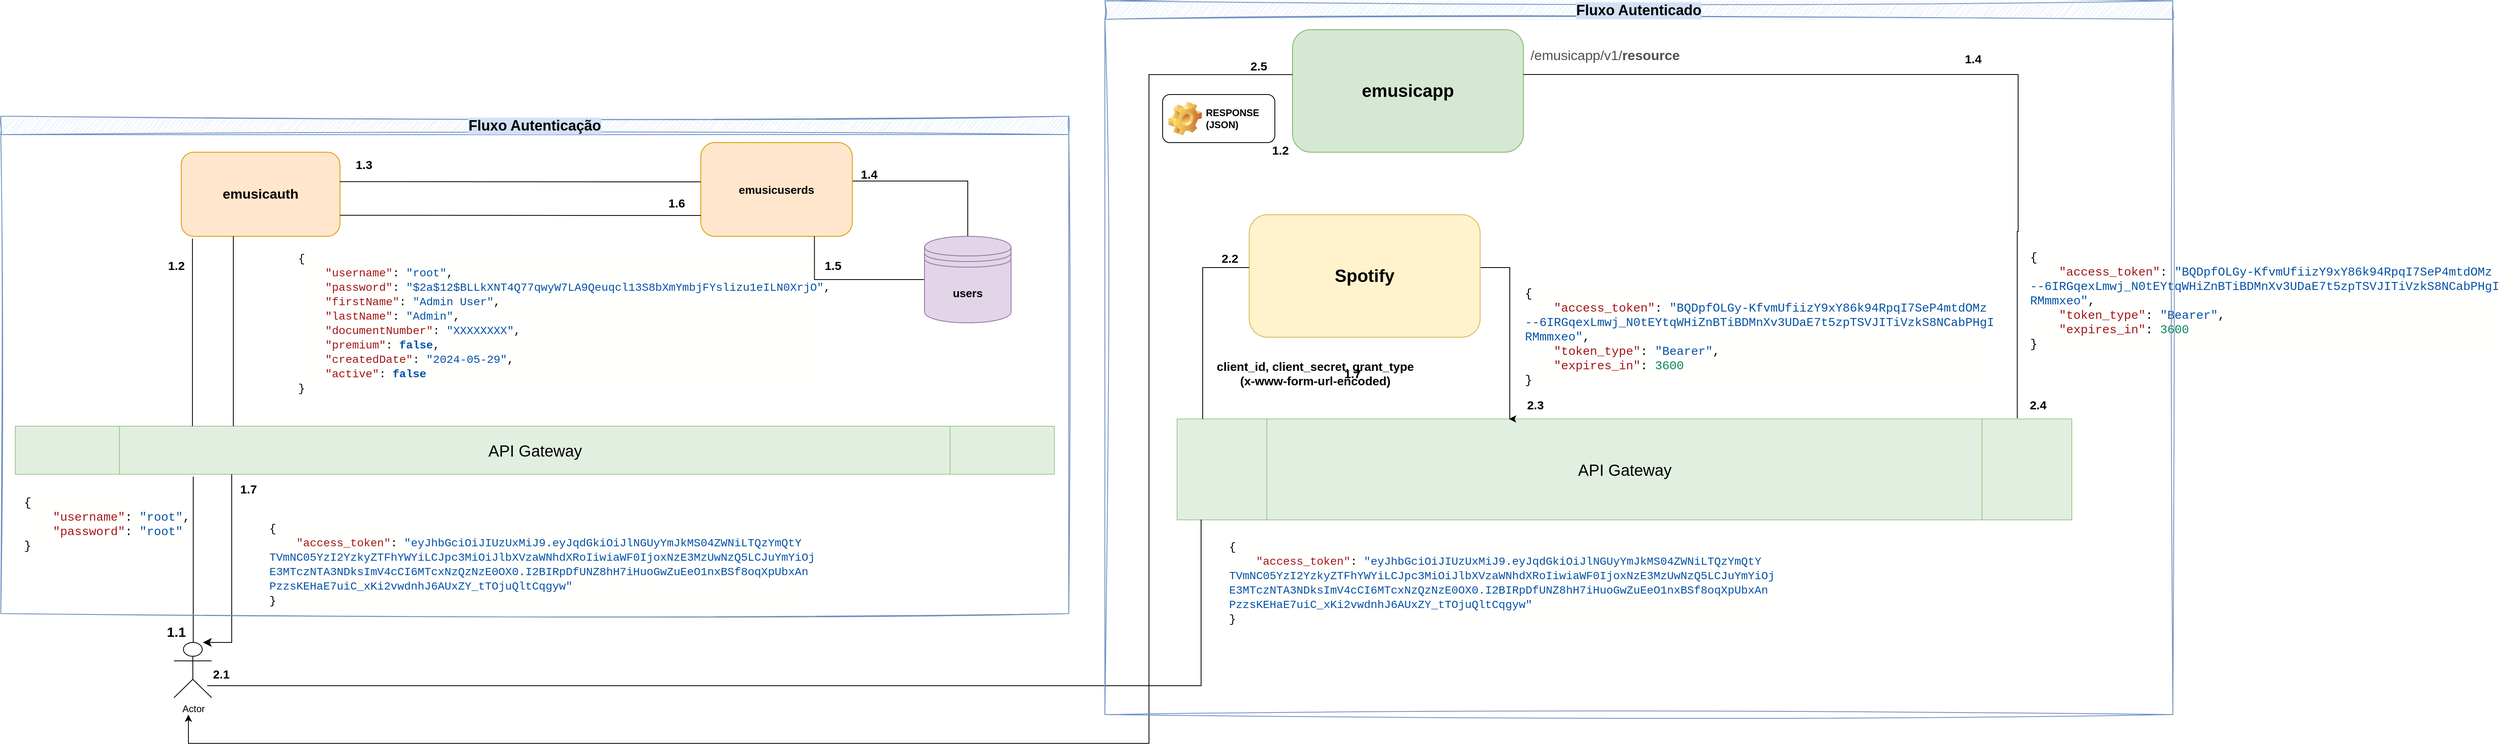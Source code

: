 <mxfile version="24.4.10" type="github">
  <diagram name="Página-1" id="nO_YHnesKga44wesAzok">
    <mxGraphModel dx="2923" dy="1494" grid="1" gridSize="9" guides="1" tooltips="1" connect="1" arrows="1" fold="1" page="0" pageScale="1" pageWidth="400" pageHeight="1000" math="0" shadow="0">
      <root>
        <mxCell id="0" />
        <mxCell id="1" parent="0" />
        <mxCell id="xbLtoFNteLLevZgjdw11-1" value="API Gateway" style="shape=process;whiteSpace=wrap;html=1;backgroundOutline=1;fontSize=20;fillColor=#d5e8d4;strokeColor=#82b366;opacity=70;" parent="1" vertex="1">
          <mxGeometry x="-729" y="324" width="1296" height="60" as="geometry" />
        </mxCell>
        <mxCell id="xbLtoFNteLLevZgjdw11-2" value="Actor" style="shape=umlActor;verticalLabelPosition=bottom;verticalAlign=top;html=1;outlineConnect=0;" parent="1" vertex="1">
          <mxGeometry x="-531" y="594" width="47" height="69" as="geometry" />
        </mxCell>
        <mxCell id="xbLtoFNteLLevZgjdw11-3" value="emusicauth" style="rounded=1;whiteSpace=wrap;html=1;fontSize=17;fillColor=#ffe6cc;strokeColor=#d79b00;fontStyle=1" parent="1" vertex="1">
          <mxGeometry x="-522" y="-18" width="198" height="105" as="geometry" />
        </mxCell>
        <mxCell id="xbLtoFNteLLevZgjdw11-4" value="" style="edgeStyle=elbowEdgeStyle;elbow=vertical;endArrow=none;html=1;curved=0;rounded=0;endSize=8;startSize=8;endFill=0;" parent="1" edge="1">
          <mxGeometry width="50" height="50" relative="1" as="geometry">
            <mxPoint x="-508" y="324" as="sourcePoint" />
            <mxPoint x="-508" y="90" as="targetPoint" />
            <Array as="points" />
          </mxGeometry>
        </mxCell>
        <mxCell id="xbLtoFNteLLevZgjdw11-5" value="" style="line;strokeWidth=1;direction=south;html=1;" parent="1" vertex="1">
          <mxGeometry x="-512" y="387" width="10" height="207" as="geometry" />
        </mxCell>
        <mxCell id="xbLtoFNteLLevZgjdw11-16" value="&lt;div style=&quot;color: rgb(0, 0, 0); background-color: rgb(255, 255, 254); font-family: Consolas, &amp;quot;Courier New&amp;quot;, monospace; font-weight: normal; font-size: 14px; line-height: 18px; white-space: pre;&quot;&gt;&lt;div style=&quot;font-size: 14px;&quot;&gt;&lt;span style=&quot;color: rgb(0, 0, 0); font-size: 14px;&quot;&gt;{&lt;/span&gt;&lt;/div&gt;&lt;div style=&quot;font-size: 14px;&quot;&gt;&lt;span style=&quot;color: rgb(0, 0, 0); font-size: 14px;&quot;&gt;&amp;nbsp;&amp;nbsp;&amp;nbsp;&amp;nbsp;&lt;/span&gt;&lt;span style=&quot;color: rgb(163, 21, 21); font-size: 14px;&quot;&gt;&quot;access_token&quot;&lt;/span&gt;&lt;span style=&quot;color: rgb(0, 0, 0); font-size: 14px;&quot;&gt;:&amp;nbsp;&lt;/span&gt;&lt;span style=&quot;color: rgb(4, 81, 165); font-size: 14px;&quot;&gt;&quot;eyJhbGciOiJIUzUxMiJ9.eyJqdGkiOiJlNGUyYmJkMS04ZWNiLTQzYmQtY&lt;/span&gt;&lt;/div&gt;&lt;div style=&quot;font-size: 14px;&quot;&gt;&lt;span style=&quot;color: rgb(4, 81, 165); font-size: 14px;&quot;&gt;TVmNC05YzI2YzkyZTFhYWYiLCJpc3MiOiJlbXVzaWNhdXRoIiwiaWF0IjoxNzE3MzUwNzQ5LCJuYmYiOj&lt;/span&gt;&lt;/div&gt;&lt;div style=&quot;font-size: 14px;&quot;&gt;&lt;span style=&quot;color: rgb(4, 81, 165); font-size: 14px;&quot;&gt;E3MTczNTA3NDksImV4cCI6MTcxNzQzNzE0OX0.I2BIRpDfUNZ8hH7iHuoGwZuEeO1nxBSf8oqXpUbxAn&lt;/span&gt;&lt;/div&gt;&lt;div style=&quot;font-size: 14px;&quot;&gt;&lt;span style=&quot;color: rgb(4, 81, 165); font-size: 14px;&quot;&gt;PzzsKEHaE7uiC_xKi2vwdnhJ6AUxZY_tTOjuQltCqgyw&quot;&lt;/span&gt;&lt;/div&gt;&lt;div style=&quot;font-size: 14px;&quot;&gt;&lt;span style=&quot;color: rgb(0, 0, 0); font-size: 14px;&quot;&gt;}&lt;/span&gt;&lt;/div&gt;&lt;/div&gt;" style="text;whiteSpace=wrap;html=1;fontSize=14;" parent="1" vertex="1">
          <mxGeometry x="-414" y="435.5" width="549" height="72" as="geometry" />
        </mxCell>
        <mxCell id="xbLtoFNteLLevZgjdw11-47" style="edgeStyle=orthogonalEdgeStyle;rounded=0;orthogonalLoop=1;jettySize=auto;html=1;entryX=0.5;entryY=0;entryDx=0;entryDy=0;strokeWidth=1;endArrow=none;endFill=0;" parent="1" source="xbLtoFNteLLevZgjdw11-17" target="xbLtoFNteLLevZgjdw11-45" edge="1">
          <mxGeometry relative="1" as="geometry">
            <Array as="points">
              <mxPoint x="459" y="18" />
            </Array>
          </mxGeometry>
        </mxCell>
        <mxCell id="xbLtoFNteLLevZgjdw11-17" value="emusicuserds" style="rounded=1;whiteSpace=wrap;html=1;fontSize=14;fillColor=#ffe6cc;strokeColor=#d79b00;fontStyle=1" parent="1" vertex="1">
          <mxGeometry x="126" y="-30" width="189" height="117" as="geometry" />
        </mxCell>
        <mxCell id="xbLtoFNteLLevZgjdw11-22" value="1.3" style="text;html=1;align=center;verticalAlign=middle;whiteSpace=wrap;rounded=0;fontSize=15;fontStyle=1" parent="1" vertex="1">
          <mxGeometry x="-324" y="-18" width="60" height="30" as="geometry" />
        </mxCell>
        <mxCell id="xbLtoFNteLLevZgjdw11-27" value="" style="endArrow=none;html=1;rounded=0;endFill=0;" parent="1" edge="1">
          <mxGeometry width="50" height="50" relative="1" as="geometry">
            <mxPoint x="-324" y="18.75" as="sourcePoint" />
            <mxPoint x="126" y="19" as="targetPoint" />
          </mxGeometry>
        </mxCell>
        <mxCell id="xbLtoFNteLLevZgjdw11-28" value="" style="endArrow=none;html=1;rounded=0;entryX=1;entryY=0.75;entryDx=0;entryDy=0;endFill=0;" parent="1" target="xbLtoFNteLLevZgjdw11-3" edge="1">
          <mxGeometry width="50" height="50" relative="1" as="geometry">
            <mxPoint x="126" y="61" as="sourcePoint" />
            <mxPoint x="-279" y="63" as="targetPoint" />
          </mxGeometry>
        </mxCell>
        <mxCell id="xbLtoFNteLLevZgjdw11-30" value="&lt;div style=&quot;color: rgb(0, 0, 0); background-color: rgb(255, 255, 254); font-family: Consolas, &amp;quot;Courier New&amp;quot;, monospace; font-weight: normal; font-size: 14px; line-height: 18px; white-space: pre;&quot;&gt;&lt;div style=&quot;font-size: 14px;&quot;&gt;&lt;span style=&quot;color: rgb(0, 0, 0); font-size: 14px;&quot;&gt;{&lt;/span&gt;&lt;/div&gt;&lt;div style=&quot;font-size: 14px;&quot;&gt;&lt;span style=&quot;color: rgb(0, 0, 0); font-size: 14px;&quot;&gt;&amp;nbsp;&amp;nbsp;&amp;nbsp;&amp;nbsp;&lt;/span&gt;&lt;span style=&quot;color: rgb(163, 21, 21); font-size: 14px;&quot;&gt;&quot;username&quot;&lt;/span&gt;&lt;span style=&quot;color: rgb(0, 0, 0); font-size: 14px;&quot;&gt;:&amp;nbsp;&lt;/span&gt;&lt;span style=&quot;color: rgb(4, 81, 165); font-size: 14px;&quot;&gt;&quot;root&quot;&lt;/span&gt;&lt;span style=&quot;color: rgb(0, 0, 0); font-size: 14px;&quot;&gt;,&lt;/span&gt;&lt;/div&gt;&lt;div style=&quot;font-size: 14px;&quot;&gt;&lt;span style=&quot;color: rgb(0, 0, 0); font-size: 14px;&quot;&gt;&amp;nbsp;&amp;nbsp;&amp;nbsp;&amp;nbsp;&lt;/span&gt;&lt;span style=&quot;color: rgb(163, 21, 21); font-size: 14px;&quot;&gt;&quot;password&quot;&lt;/span&gt;&lt;span style=&quot;color: rgb(0, 0, 0); font-size: 14px;&quot;&gt;:&amp;nbsp;&lt;/span&gt;&lt;span style=&quot;color: rgb(4, 81, 165); font-size: 14px;&quot;&gt;&quot;$2a$12$BLLkXNT4Q77qwyW7LA9Qeuqcl13S8bXmYmbjFYslizu1eILN0XrjO&quot;&lt;/span&gt;&lt;span style=&quot;color: rgb(0, 0, 0); font-size: 14px;&quot;&gt;,&lt;/span&gt;&lt;/div&gt;&lt;div style=&quot;font-size: 14px;&quot;&gt;&lt;span style=&quot;color: rgb(0, 0, 0); font-size: 14px;&quot;&gt;&amp;nbsp;&amp;nbsp;&amp;nbsp;&amp;nbsp;&lt;/span&gt;&lt;span style=&quot;color: rgb(163, 21, 21); font-size: 14px;&quot;&gt;&quot;firstName&quot;&lt;/span&gt;&lt;span style=&quot;color: rgb(0, 0, 0); font-size: 14px;&quot;&gt;:&amp;nbsp;&lt;/span&gt;&lt;span style=&quot;color: rgb(4, 81, 165); font-size: 14px;&quot;&gt;&quot;Admin&amp;nbsp;User&quot;&lt;/span&gt;&lt;span style=&quot;color: rgb(0, 0, 0); font-size: 14px;&quot;&gt;,&lt;/span&gt;&lt;/div&gt;&lt;div style=&quot;font-size: 14px;&quot;&gt;&lt;span style=&quot;color: rgb(0, 0, 0); font-size: 14px;&quot;&gt;&amp;nbsp;&amp;nbsp;&amp;nbsp;&amp;nbsp;&lt;/span&gt;&lt;span style=&quot;color: rgb(163, 21, 21); font-size: 14px;&quot;&gt;&quot;lastName&quot;&lt;/span&gt;&lt;span style=&quot;color: rgb(0, 0, 0); font-size: 14px;&quot;&gt;:&amp;nbsp;&lt;/span&gt;&lt;span style=&quot;color: rgb(4, 81, 165); font-size: 14px;&quot;&gt;&quot;Admin&quot;&lt;/span&gt;&lt;span style=&quot;color: rgb(0, 0, 0); font-size: 14px;&quot;&gt;,&lt;/span&gt;&lt;/div&gt;&lt;div style=&quot;font-size: 14px;&quot;&gt;&lt;span style=&quot;color: rgb(0, 0, 0); font-size: 14px;&quot;&gt;&amp;nbsp;&amp;nbsp;&amp;nbsp;&amp;nbsp;&lt;/span&gt;&lt;span style=&quot;color: rgb(163, 21, 21); font-size: 14px;&quot;&gt;&quot;documentNumber&quot;&lt;/span&gt;&lt;span style=&quot;color: rgb(0, 0, 0); font-size: 14px;&quot;&gt;:&amp;nbsp;&lt;/span&gt;&lt;span style=&quot;color: rgb(4, 81, 165); font-size: 14px;&quot;&gt;&quot;XXXXXXXX&quot;&lt;/span&gt;&lt;span style=&quot;color: rgb(0, 0, 0); font-size: 14px;&quot;&gt;,&lt;/span&gt;&lt;/div&gt;&lt;div style=&quot;font-size: 14px;&quot;&gt;&lt;span style=&quot;color: rgb(0, 0, 0); font-size: 14px;&quot;&gt;&amp;nbsp;&amp;nbsp;&amp;nbsp;&amp;nbsp;&lt;/span&gt;&lt;span style=&quot;color: rgb(163, 21, 21); font-size: 14px;&quot;&gt;&quot;premium&quot;&lt;/span&gt;&lt;span style=&quot;color: rgb(0, 0, 0); font-size: 14px;&quot;&gt;:&amp;nbsp;&lt;/span&gt;&lt;span style=&quot;color: rgb(4, 81, 165); font-weight: bold; font-size: 14px;&quot;&gt;false&lt;/span&gt;&lt;span style=&quot;color: rgb(0, 0, 0); font-size: 14px;&quot;&gt;,&lt;/span&gt;&lt;/div&gt;&lt;div style=&quot;font-size: 14px;&quot;&gt;&lt;span style=&quot;color: rgb(0, 0, 0); font-size: 14px;&quot;&gt;&amp;nbsp;&amp;nbsp;&amp;nbsp;&amp;nbsp;&lt;/span&gt;&lt;span style=&quot;color: rgb(163, 21, 21); font-size: 14px;&quot;&gt;&quot;createdDate&quot;&lt;/span&gt;&lt;span style=&quot;color: rgb(0, 0, 0); font-size: 14px;&quot;&gt;:&amp;nbsp;&lt;/span&gt;&lt;span style=&quot;color: rgb(4, 81, 165); font-size: 14px;&quot;&gt;&quot;2024-05-29&quot;&lt;/span&gt;&lt;span style=&quot;color: rgb(0, 0, 0); font-size: 14px;&quot;&gt;,&lt;/span&gt;&lt;/div&gt;&lt;div style=&quot;font-size: 14px;&quot;&gt;&lt;span style=&quot;color: rgb(0, 0, 0); font-size: 14px;&quot;&gt;&amp;nbsp;&amp;nbsp;&amp;nbsp;&amp;nbsp;&lt;/span&gt;&lt;span style=&quot;color: rgb(163, 21, 21); font-size: 14px;&quot;&gt;&quot;active&quot;&lt;/span&gt;&lt;span style=&quot;color: rgb(0, 0, 0); font-size: 14px;&quot;&gt;:&amp;nbsp;&lt;/span&gt;&lt;span style=&quot;color: rgb(4, 81, 165); font-weight: bold; font-size: 14px;&quot;&gt;false&lt;/span&gt;&lt;/div&gt;&lt;div style=&quot;font-size: 14px;&quot;&gt;&lt;span style=&quot;color: rgb(0, 0, 0); font-size: 14px;&quot;&gt;}&lt;/span&gt;&lt;/div&gt;&lt;/div&gt;" style="text;whiteSpace=wrap;html=1;fontSize=14;" parent="1" vertex="1">
          <mxGeometry x="-378" y="99" width="369" height="117" as="geometry" />
        </mxCell>
        <mxCell id="xbLtoFNteLLevZgjdw11-33" value="" style="line;strokeWidth=1;direction=south;html=1;" parent="1" vertex="1">
          <mxGeometry x="-462" y="87" width="10" height="237" as="geometry" />
        </mxCell>
        <mxCell id="xbLtoFNteLLevZgjdw11-37" value="" style="edgeStyle=segmentEdgeStyle;endArrow=classic;html=1;curved=0;rounded=0;endSize=8;startSize=8;" parent="1" edge="1">
          <mxGeometry width="50" height="50" relative="1" as="geometry">
            <mxPoint x="-459" y="384" as="sourcePoint" />
            <mxPoint x="-495" y="594" as="targetPoint" />
            <Array as="points">
              <mxPoint x="-459" y="594" />
            </Array>
          </mxGeometry>
        </mxCell>
        <mxCell id="xbLtoFNteLLevZgjdw11-49" style="edgeStyle=orthogonalEdgeStyle;rounded=0;orthogonalLoop=1;jettySize=auto;html=1;entryX=0.75;entryY=1;entryDx=0;entryDy=0;endArrow=none;endFill=0;" parent="1" source="xbLtoFNteLLevZgjdw11-45" target="xbLtoFNteLLevZgjdw11-17" edge="1">
          <mxGeometry relative="1" as="geometry" />
        </mxCell>
        <mxCell id="xbLtoFNteLLevZgjdw11-45" value="users" style="shape=datastore;whiteSpace=wrap;html=1;fillColor=#e1d5e7;strokeColor=#9673a6;fontSize=14;fontStyle=1" parent="1" vertex="1">
          <mxGeometry x="405" y="87" width="108" height="108" as="geometry" />
        </mxCell>
        <mxCell id="xbLtoFNteLLevZgjdw11-50" value="1.5" style="text;html=1;align=center;verticalAlign=middle;whiteSpace=wrap;rounded=0;fontSize=15;fontStyle=1" parent="1" vertex="1">
          <mxGeometry x="261" y="108" width="60" height="30" as="geometry" />
        </mxCell>
        <mxCell id="xbLtoFNteLLevZgjdw11-51" value="1.6" style="text;html=1;align=center;verticalAlign=middle;whiteSpace=wrap;rounded=0;fontSize=15;fontStyle=1" parent="1" vertex="1">
          <mxGeometry x="66" y="30" width="60" height="30" as="geometry" />
        </mxCell>
        <mxCell id="xbLtoFNteLLevZgjdw11-55" value="&lt;font style=&quot;font-size: 18px;&quot;&gt;Fluxo Autenticação&lt;/font&gt;" style="swimlane;whiteSpace=wrap;html=1;strokeColor=#6c8ebf;fillColor=#dae8fc;fillStyle=auto;swimlaneFillColor=none;shadow=0;sketch=1;curveFitting=1;jiggle=2;rounded=0;labelBackgroundColor=#D4E1F5;" parent="1" vertex="1">
          <mxGeometry x="-747" y="-63" width="1332" height="621" as="geometry" />
        </mxCell>
        <mxCell id="xbLtoFNteLLevZgjdw11-42" value="1.7" style="text;html=1;align=center;verticalAlign=middle;whiteSpace=wrap;rounded=0;fontSize=15;fontStyle=1" parent="xbLtoFNteLLevZgjdw11-55" vertex="1">
          <mxGeometry x="279" y="450" width="60" height="30" as="geometry" />
        </mxCell>
        <mxCell id="xbLtoFNteLLevZgjdw11-15" value="&lt;div style=&quot;color: rgb(0, 0, 0); background-color: rgb(255, 255, 254); font-family: Consolas, &amp;quot;Courier New&amp;quot;, monospace; font-weight: normal; font-size: 15px; line-height: 18px; white-space: pre;&quot;&gt;&lt;div style=&quot;font-size: 15px;&quot;&gt;&lt;span style=&quot;color: rgb(0, 0, 0); font-size: 15px;&quot;&gt;{&lt;/span&gt;&lt;/div&gt;&lt;div style=&quot;font-size: 15px;&quot;&gt;&lt;span style=&quot;color: rgb(0, 0, 0); font-size: 15px;&quot;&gt;&amp;nbsp;&amp;nbsp;&amp;nbsp;&amp;nbsp;&lt;/span&gt;&lt;span style=&quot;color: rgb(163, 21, 21); font-size: 15px;&quot;&gt;&quot;username&quot;&lt;/span&gt;&lt;span style=&quot;color: rgb(0, 0, 0); font-size: 15px;&quot;&gt;:&amp;nbsp;&lt;/span&gt;&lt;span style=&quot;color: rgb(4, 81, 165); font-size: 15px;&quot;&gt;&quot;root&quot;&lt;/span&gt;&lt;span style=&quot;color: rgb(0, 0, 0); font-size: 15px;&quot;&gt;,&lt;/span&gt;&lt;/div&gt;&lt;div style=&quot;font-size: 15px;&quot;&gt;&lt;span style=&quot;color: rgb(0, 0, 0); font-size: 15px;&quot;&gt;&amp;nbsp;&amp;nbsp;&amp;nbsp;&amp;nbsp;&lt;/span&gt;&lt;span style=&quot;color: rgb(163, 21, 21); font-size: 15px;&quot;&gt;&quot;password&quot;&lt;/span&gt;&lt;span style=&quot;color: rgb(0, 0, 0); font-size: 15px;&quot;&gt;:&amp;nbsp;&lt;/span&gt;&lt;span style=&quot;color: rgb(4, 81, 165); font-size: 15px;&quot;&gt;&quot;root&quot;&lt;/span&gt;&lt;/div&gt;&lt;div style=&quot;font-size: 15px;&quot;&gt;&lt;span style=&quot;color: rgb(0, 0, 0); font-size: 15px;&quot;&gt;}&lt;/span&gt;&lt;/div&gt;&lt;/div&gt;" style="text;whiteSpace=wrap;html=1;fontSize=15;" parent="xbLtoFNteLLevZgjdw11-55" vertex="1">
          <mxGeometry x="27" y="468" width="171" height="90" as="geometry" />
        </mxCell>
        <mxCell id="xbLtoFNteLLevZgjdw11-19" value="1.2" style="text;html=1;align=center;verticalAlign=middle;whiteSpace=wrap;rounded=0;fontSize=15;fontStyle=1" parent="xbLtoFNteLLevZgjdw11-55" vertex="1">
          <mxGeometry x="189" y="171" width="60" height="30" as="geometry" />
        </mxCell>
        <mxCell id="xbLtoFNteLLevZgjdw11-48" value="1.4" style="text;html=1;align=center;verticalAlign=middle;whiteSpace=wrap;rounded=0;fontSize=15;fontStyle=1" parent="xbLtoFNteLLevZgjdw11-55" vertex="1">
          <mxGeometry x="1053" y="54" width="60" height="36" as="geometry" />
        </mxCell>
        <mxCell id="xbLtoFNteLLevZgjdw11-56" value="API Gateway" style="shape=process;whiteSpace=wrap;html=1;backgroundOutline=1;fontSize=20;fillColor=#d5e8d4;strokeColor=#82b366;opacity=70;" parent="1" vertex="1">
          <mxGeometry x="720" y="315" width="1116" height="126" as="geometry" />
        </mxCell>
        <mxCell id="xbLtoFNteLLevZgjdw11-58" value="emusicapp" style="rounded=1;whiteSpace=wrap;html=1;fontSize=22;fontStyle=1;fillColor=#d5e8d4;strokeColor=#82b366;" parent="1" vertex="1">
          <mxGeometry x="864" y="-171" width="288" height="153" as="geometry" />
        </mxCell>
        <mxCell id="xbLtoFNteLLevZgjdw11-63" value="&lt;div style=&quot;color: rgb(0, 0, 0); background-color: rgb(255, 255, 254); font-family: Consolas, &amp;quot;Courier New&amp;quot;, monospace; font-weight: normal; font-size: 14px; line-height: 18px; white-space: pre;&quot;&gt;&lt;div style=&quot;font-size: 14px;&quot;&gt;&lt;span style=&quot;color: rgb(0, 0, 0); font-size: 14px;&quot;&gt;{&lt;/span&gt;&lt;/div&gt;&lt;div style=&quot;font-size: 14px;&quot;&gt;&lt;span style=&quot;color: rgb(0, 0, 0); font-size: 14px;&quot;&gt;&amp;nbsp;&amp;nbsp;&amp;nbsp;&amp;nbsp;&lt;/span&gt;&lt;span style=&quot;color: rgb(163, 21, 21); font-size: 14px;&quot;&gt;&quot;access_token&quot;&lt;/span&gt;&lt;span style=&quot;color: rgb(0, 0, 0); font-size: 14px;&quot;&gt;:&amp;nbsp;&lt;/span&gt;&lt;span style=&quot;color: rgb(4, 81, 165); font-size: 14px;&quot;&gt;&quot;eyJhbGciOiJIUzUxMiJ9.eyJqdGkiOiJlNGUyYmJkMS04ZWNiLTQzYmQtY&lt;/span&gt;&lt;/div&gt;&lt;div style=&quot;font-size: 14px;&quot;&gt;&lt;span style=&quot;color: rgb(4, 81, 165); font-size: 14px;&quot;&gt;TVmNC05YzI2YzkyZTFhYWYiLCJpc3MiOiJlbXVzaWNhdXRoIiwiaWF0IjoxNzE3MzUwNzQ5LCJuYmYiOj&lt;/span&gt;&lt;/div&gt;&lt;div style=&quot;font-size: 14px;&quot;&gt;&lt;span style=&quot;color: rgb(4, 81, 165); font-size: 14px;&quot;&gt;E3MTczNTA3NDksImV4cCI6MTcxNzQzNzE0OX0.I2BIRpDfUNZ8hH7iHuoGwZuEeO1nxBSf8oqXpUbxAn&lt;/span&gt;&lt;/div&gt;&lt;div style=&quot;font-size: 14px;&quot;&gt;&lt;span style=&quot;color: rgb(4, 81, 165); font-size: 14px;&quot;&gt;PzzsKEHaE7uiC_xKi2vwdnhJ6AUxZY_tTOjuQltCqgyw&quot;&lt;/span&gt;&lt;/div&gt;&lt;div style=&quot;font-size: 14px;&quot;&gt;&lt;span style=&quot;color: rgb(0, 0, 0); font-size: 14px;&quot;&gt;}&lt;/span&gt;&lt;/div&gt;&lt;/div&gt;" style="text;whiteSpace=wrap;html=1;fontSize=14;" parent="1" vertex="1">
          <mxGeometry x="783" y="459" width="549" height="72" as="geometry" />
        </mxCell>
        <mxCell id="xbLtoFNteLLevZgjdw11-72" style="edgeStyle=orthogonalEdgeStyle;rounded=0;orthogonalLoop=1;jettySize=auto;html=1;" parent="1" source="xbLtoFNteLLevZgjdw11-66" edge="1">
          <mxGeometry relative="1" as="geometry">
            <mxPoint x="1134" y="315" as="targetPoint" />
            <Array as="points">
              <mxPoint x="1135" y="126" />
              <mxPoint x="1135" y="315" />
            </Array>
          </mxGeometry>
        </mxCell>
        <mxCell id="xbLtoFNteLLevZgjdw11-66" value="Spotify" style="rounded=1;whiteSpace=wrap;html=1;fontSize=22;fontStyle=1;fillColor=#fff2cc;strokeColor=#d6b656;" parent="1" vertex="1">
          <mxGeometry x="810" y="60" width="288" height="153" as="geometry" />
        </mxCell>
        <mxCell id="xbLtoFNteLLevZgjdw11-67" value="" style="edgeStyle=segmentEdgeStyle;endArrow=none;html=1;curved=0;rounded=0;endSize=8;startSize=8;endFill=0;" parent="1" edge="1">
          <mxGeometry width="50" height="50" relative="1" as="geometry">
            <mxPoint x="752" y="315" as="sourcePoint" />
            <mxPoint x="810" y="126" as="targetPoint" />
            <Array as="points">
              <mxPoint x="752" y="310" />
              <mxPoint x="752" y="126" />
            </Array>
          </mxGeometry>
        </mxCell>
        <mxCell id="xbLtoFNteLLevZgjdw11-68" value="client_id, client_secret, grant_type&lt;div style=&quot;font-size: 15px;&quot;&gt;(x-www-form-url-encoded)&lt;/div&gt;" style="text;html=1;align=center;verticalAlign=middle;whiteSpace=wrap;rounded=0;fontSize=15;fontStyle=1" parent="1" vertex="1">
          <mxGeometry x="768" y="234" width="249" height="48" as="geometry" />
        </mxCell>
        <mxCell id="xbLtoFNteLLevZgjdw11-71" value="2.2" style="text;html=1;align=center;verticalAlign=middle;whiteSpace=wrap;rounded=0;fontSize=15;fontStyle=1" parent="1" vertex="1">
          <mxGeometry x="756" y="99" width="60" height="30" as="geometry" />
        </mxCell>
        <mxCell id="xbLtoFNteLLevZgjdw11-73" value="&lt;div style=&quot;color: rgb(0, 0, 0); background-color: rgb(255, 255, 254); font-family: Consolas, &amp;quot;Courier New&amp;quot;, monospace; font-weight: normal; font-size: 15px; line-height: 18px; white-space: pre;&quot;&gt;&lt;div style=&quot;font-size: 15px;&quot;&gt;&lt;span style=&quot;color: rgb(0, 0, 0); font-size: 15px;&quot;&gt;{&lt;/span&gt;&lt;/div&gt;&lt;div style=&quot;font-size: 15px;&quot;&gt;&lt;span style=&quot;color: rgb(0, 0, 0); font-size: 15px;&quot;&gt;&amp;nbsp;&amp;nbsp;&amp;nbsp;&amp;nbsp;&lt;/span&gt;&lt;span style=&quot;color: rgb(163, 21, 21); font-size: 15px;&quot;&gt;&quot;access_token&quot;&lt;/span&gt;&lt;span style=&quot;color: rgb(0, 0, 0); font-size: 15px;&quot;&gt;:&amp;nbsp;&lt;/span&gt;&lt;span style=&quot;color: rgb(4, 81, 165); font-size: 15px;&quot;&gt;&quot;BQDpfOLGy-KfvmUfiizY9xY86k94RpqI7SeP4mtdOMz&lt;/span&gt;&lt;/div&gt;&lt;div style=&quot;font-size: 15px;&quot;&gt;&lt;span style=&quot;color: rgb(4, 81, 165); font-size: 15px;&quot;&gt;--6IRGqexLmwj_N0tE&lt;/span&gt;&lt;span style=&quot;color: rgb(4, 81, 165);&quot;&gt;YtqWHiZnBTiBDMnXv3UDaE7t5zpTSVJITiVzkS8NCabPHgI&lt;/span&gt;&lt;/div&gt;&lt;div style=&quot;font-size: 15px;&quot;&gt;&lt;span style=&quot;color: rgb(4, 81, 165);&quot;&gt;RMmmxeo&quot;&lt;/span&gt;,&lt;/div&gt;&lt;div style=&quot;font-size: 15px;&quot;&gt;&lt;span style=&quot;color: rgb(0, 0, 0); font-size: 15px;&quot;&gt;&amp;nbsp;&amp;nbsp;&amp;nbsp;&amp;nbsp;&lt;/span&gt;&lt;span style=&quot;color: rgb(163, 21, 21); font-size: 15px;&quot;&gt;&quot;token_type&quot;&lt;/span&gt;&lt;span style=&quot;color: rgb(0, 0, 0); font-size: 15px;&quot;&gt;:&amp;nbsp;&lt;/span&gt;&lt;span style=&quot;color: rgb(4, 81, 165); font-size: 15px;&quot;&gt;&quot;Bearer&quot;&lt;/span&gt;&lt;span style=&quot;color: rgb(0, 0, 0); font-size: 15px;&quot;&gt;,&lt;/span&gt;&lt;/div&gt;&lt;div style=&quot;font-size: 15px;&quot;&gt;&lt;span style=&quot;color: rgb(0, 0, 0); font-size: 15px;&quot;&gt;&amp;nbsp;&amp;nbsp;&amp;nbsp;&amp;nbsp;&lt;/span&gt;&lt;span style=&quot;color: rgb(163, 21, 21); font-size: 15px;&quot;&gt;&quot;expires_in&quot;&lt;/span&gt;&lt;span style=&quot;color: rgb(0, 0, 0); font-size: 15px;&quot;&gt;:&amp;nbsp;&lt;/span&gt;&lt;span style=&quot;color: rgb(9, 134, 88); font-size: 15px;&quot;&gt;3600&lt;/span&gt;&lt;/div&gt;&lt;div style=&quot;font-size: 15px;&quot;&gt;&lt;span style=&quot;color: rgb(0, 0, 0); font-size: 15px;&quot;&gt;}&lt;/span&gt;&lt;/div&gt;&lt;/div&gt;" style="text;whiteSpace=wrap;html=1;fontSize=15;" parent="1" vertex="1">
          <mxGeometry x="1152" y="144" width="549" height="108" as="geometry" />
        </mxCell>
        <mxCell id="xbLtoFNteLLevZgjdw11-75" value="2.3" style="text;html=1;align=center;verticalAlign=middle;whiteSpace=wrap;rounded=0;fontSize=15;fontStyle=1" parent="1" vertex="1">
          <mxGeometry x="1137" y="282" width="60" height="30" as="geometry" />
        </mxCell>
        <mxCell id="xbLtoFNteLLevZgjdw11-76" value="" style="edgeStyle=segmentEdgeStyle;endArrow=none;html=1;curved=0;rounded=0;endSize=8;startSize=8;exitX=0.939;exitY=-0.007;exitDx=0;exitDy=0;exitPerimeter=0;endFill=0;" parent="1" source="xbLtoFNteLLevZgjdw11-56" edge="1">
          <mxGeometry width="50" height="50" relative="1" as="geometry">
            <mxPoint x="1719" y="293" as="sourcePoint" />
            <mxPoint x="1152" y="-115" as="targetPoint" />
            <Array as="points">
              <mxPoint x="1768" y="81" />
              <mxPoint x="1769" y="-115" />
            </Array>
          </mxGeometry>
        </mxCell>
        <mxCell id="xbLtoFNteLLevZgjdw11-78" value="2.4" style="text;html=1;align=center;verticalAlign=middle;whiteSpace=wrap;rounded=0;fontSize=15;fontStyle=1" parent="1" vertex="1">
          <mxGeometry x="1764" y="282" width="60" height="30" as="geometry" />
        </mxCell>
        <mxCell id="xbLtoFNteLLevZgjdw11-79" value="&lt;div style=&quot;color: rgb(0, 0, 0); background-color: rgb(255, 255, 254); font-family: Consolas, &amp;quot;Courier New&amp;quot;, monospace; font-weight: normal; font-size: 15px; line-height: 18px; white-space: pre;&quot;&gt;&lt;div style=&quot;font-size: 15px;&quot;&gt;&lt;span style=&quot;color: rgb(0, 0, 0); font-size: 15px;&quot;&gt;{&lt;/span&gt;&lt;/div&gt;&lt;div style=&quot;font-size: 15px;&quot;&gt;&lt;span style=&quot;color: rgb(0, 0, 0); font-size: 15px;&quot;&gt;&amp;nbsp;&amp;nbsp;&amp;nbsp;&amp;nbsp;&lt;/span&gt;&lt;span style=&quot;color: rgb(163, 21, 21); font-size: 15px;&quot;&gt;&quot;access_token&quot;&lt;/span&gt;&lt;span style=&quot;color: rgb(0, 0, 0); font-size: 15px;&quot;&gt;:&amp;nbsp;&lt;/span&gt;&lt;span style=&quot;color: rgb(4, 81, 165); font-size: 15px;&quot;&gt;&quot;BQDpfOLGy-KfvmUfiizY9xY86k94RpqI7SeP4mtdOMz&lt;/span&gt;&lt;/div&gt;&lt;div style=&quot;font-size: 15px;&quot;&gt;&lt;span style=&quot;color: rgb(4, 81, 165); font-size: 15px;&quot;&gt;--6IRGqexLmwj_N0tE&lt;/span&gt;&lt;span style=&quot;color: rgb(4, 81, 165);&quot;&gt;YtqWHiZnBTiBDMnXv3UDaE7t5zpTSVJITiVzkS8NCabPHgI&lt;/span&gt;&lt;/div&gt;&lt;div style=&quot;font-size: 15px;&quot;&gt;&lt;span style=&quot;color: rgb(4, 81, 165);&quot;&gt;RMmmxeo&quot;&lt;/span&gt;,&lt;/div&gt;&lt;div style=&quot;font-size: 15px;&quot;&gt;&lt;span style=&quot;color: rgb(0, 0, 0); font-size: 15px;&quot;&gt;&amp;nbsp;&amp;nbsp;&amp;nbsp;&amp;nbsp;&lt;/span&gt;&lt;span style=&quot;color: rgb(163, 21, 21); font-size: 15px;&quot;&gt;&quot;token_type&quot;&lt;/span&gt;&lt;span style=&quot;color: rgb(0, 0, 0); font-size: 15px;&quot;&gt;:&amp;nbsp;&lt;/span&gt;&lt;span style=&quot;color: rgb(4, 81, 165); font-size: 15px;&quot;&gt;&quot;Bearer&quot;&lt;/span&gt;&lt;span style=&quot;color: rgb(0, 0, 0); font-size: 15px;&quot;&gt;,&lt;/span&gt;&lt;/div&gt;&lt;div style=&quot;font-size: 15px;&quot;&gt;&lt;span style=&quot;color: rgb(0, 0, 0); font-size: 15px;&quot;&gt;&amp;nbsp;&amp;nbsp;&amp;nbsp;&amp;nbsp;&lt;/span&gt;&lt;span style=&quot;color: rgb(163, 21, 21); font-size: 15px;&quot;&gt;&quot;expires_in&quot;&lt;/span&gt;&lt;span style=&quot;color: rgb(0, 0, 0); font-size: 15px;&quot;&gt;:&amp;nbsp;&lt;/span&gt;&lt;span style=&quot;color: rgb(9, 134, 88); font-size: 15px;&quot;&gt;3600&lt;/span&gt;&lt;/div&gt;&lt;div style=&quot;font-size: 15px;&quot;&gt;&lt;span style=&quot;color: rgb(0, 0, 0); font-size: 15px;&quot;&gt;}&lt;/span&gt;&lt;/div&gt;&lt;/div&gt;" style="text;whiteSpace=wrap;html=1;fontSize=15;" parent="1" vertex="1">
          <mxGeometry x="1782" y="99" width="549" height="108" as="geometry" />
        </mxCell>
        <mxCell id="xbLtoFNteLLevZgjdw11-81" value="2.5" style="text;html=1;align=center;verticalAlign=middle;whiteSpace=wrap;rounded=0;fontSize=15;fontStyle=1" parent="1" vertex="1">
          <mxGeometry x="792" y="-144" width="60" height="36" as="geometry" />
        </mxCell>
        <mxCell id="xbLtoFNteLLevZgjdw11-83" value="RESPONSE (JSON)" style="label;whiteSpace=wrap;html=1;image=img/clipart/Gear_128x128.png" parent="1" vertex="1">
          <mxGeometry x="702" y="-90" width="140" height="60" as="geometry" />
        </mxCell>
        <mxCell id="7OIJ4sXSEIsrHAQETV5L-5" value="" style="edgeStyle=orthogonalEdgeStyle;rounded=0;orthogonalLoop=1;jettySize=auto;html=1;" edge="1" parent="1">
          <mxGeometry relative="1" as="geometry">
            <mxPoint x="-513" y="684" as="targetPoint" />
            <Array as="points">
              <mxPoint x="685" y="-115" />
              <mxPoint x="685" y="720" />
              <mxPoint x="-513" y="720" />
            </Array>
            <mxPoint x="864" y="-114.923" as="sourcePoint" />
          </mxGeometry>
        </mxCell>
        <mxCell id="7OIJ4sXSEIsrHAQETV5L-9" value="" style="shape=partialRectangle;whiteSpace=wrap;html=1;bottom=0;right=0;fillColor=none;rotation=-180;" vertex="1" parent="1">
          <mxGeometry x="-489" y="441" width="1239" height="207" as="geometry" />
        </mxCell>
        <mxCell id="7OIJ4sXSEIsrHAQETV5L-11" value="2.1" style="text;html=1;align=center;verticalAlign=middle;whiteSpace=wrap;rounded=0;fontSize=15;fontStyle=1" vertex="1" parent="1">
          <mxGeometry x="-502" y="618" width="60" height="30" as="geometry" />
        </mxCell>
        <mxCell id="7OIJ4sXSEIsrHAQETV5L-12" value="&lt;br style=&quot;font-size: 17px;&quot;&gt;&lt;span style=&quot;color: rgb(80, 80, 80); font-family: OpenSans, Helvetica, Arial, sans-serif; font-size: 17px; font-style: normal; font-variant-ligatures: normal; font-variant-caps: normal; font-weight: 400; letter-spacing: normal; orphans: 2; text-align: left; text-indent: 0px; text-transform: none; white-space: pre-wrap; widows: 2; word-spacing: 0px; -webkit-text-stroke-width: 0px; background-color: rgb(255, 255, 255); text-decoration-style: initial; text-decoration-color: initial; float: none; display: inline !important;&quot;&gt;/emusicapp/v1/&lt;/span&gt;&lt;span style=&quot;color: rgb(80, 80, 80); font-family: OpenSans, Helvetica, Arial, sans-serif; font-size: 17px; font-style: normal; font-variant-ligatures: normal; font-variant-caps: normal; letter-spacing: normal; orphans: 2; text-align: left; text-indent: 0px; text-transform: none; white-space: pre-wrap; widows: 2; word-spacing: 0px; -webkit-text-stroke-width: 0px; background-color: rgb(255, 255, 255); text-decoration-style: initial; text-decoration-color: initial; float: none; display: inline !important;&quot;&gt;&lt;b style=&quot;font-size: 17px;&quot;&gt;resource&lt;/b&gt;&lt;/span&gt;&lt;div style=&quot;font-size: 17px;&quot;&gt;&lt;br style=&quot;font-size: 17px;&quot;&gt;&lt;/div&gt;" style="text;html=1;align=center;verticalAlign=middle;whiteSpace=wrap;rounded=0;fontSize=17;" vertex="1" parent="1">
          <mxGeometry x="1224" y="-153" width="60" height="30" as="geometry" />
        </mxCell>
        <mxCell id="xbLtoFNteLLevZgjdw11-6" value="1.1" style="text;html=1;align=center;verticalAlign=middle;whiteSpace=wrap;rounded=0;fontSize=17;fontStyle=1" parent="1" vertex="1">
          <mxGeometry x="-558" y="567" width="60" height="30" as="geometry" />
        </mxCell>
        <mxCell id="7OIJ4sXSEIsrHAQETV5L-32" value="&lt;font style=&quot;font-size: 18px;&quot;&gt;Fluxo Autenticado&lt;/font&gt;" style="swimlane;whiteSpace=wrap;html=1;strokeColor=#6c8ebf;fillColor=#dae8fc;fillStyle=auto;swimlaneFillColor=none;shadow=0;sketch=1;curveFitting=1;jiggle=2;rounded=0;labelBackgroundColor=#D4E1F5;" vertex="1" parent="1">
          <mxGeometry x="630" y="-207" width="1332" height="891" as="geometry" />
        </mxCell>
        <mxCell id="7OIJ4sXSEIsrHAQETV5L-33" value="1.7" style="text;html=1;align=center;verticalAlign=middle;whiteSpace=wrap;rounded=0;fontSize=15;fontStyle=1" vertex="1" parent="7OIJ4sXSEIsrHAQETV5L-32">
          <mxGeometry x="279" y="450" width="60" height="30" as="geometry" />
        </mxCell>
        <mxCell id="7OIJ4sXSEIsrHAQETV5L-35" value="1.2" style="text;html=1;align=center;verticalAlign=middle;whiteSpace=wrap;rounded=0;fontSize=15;fontStyle=1" vertex="1" parent="7OIJ4sXSEIsrHAQETV5L-32">
          <mxGeometry x="189" y="171" width="60" height="30" as="geometry" />
        </mxCell>
        <mxCell id="7OIJ4sXSEIsrHAQETV5L-36" value="1.4" style="text;html=1;align=center;verticalAlign=middle;whiteSpace=wrap;rounded=0;fontSize=15;fontStyle=1" vertex="1" parent="7OIJ4sXSEIsrHAQETV5L-32">
          <mxGeometry x="1053" y="54" width="60" height="36" as="geometry" />
        </mxCell>
      </root>
    </mxGraphModel>
  </diagram>
</mxfile>
